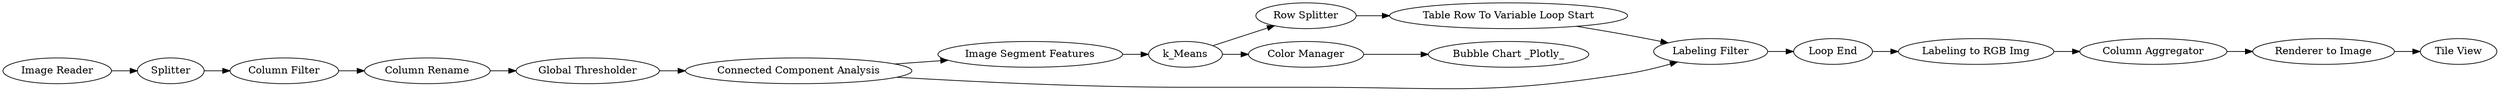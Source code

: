 digraph {
	107 -> 104
	84 -> 96
	70 -> 92
	70 -> 99
	92 -> 101
	20 -> 84
	96 -> 95
	95 -> 67
	106 -> 107
	68 -> 66
	100 -> 102
	104 -> 103
	66 -> 70
	68 -> 100
	102 -> 106
	67 -> 68
	101 -> 100
	99 -> 98
	107 [label="Column Aggregator"]
	99 [label="Color Manager"]
	20 [label="Image Reader"]
	92 [label="Row Splitter"]
	96 [label="Column Filter"]
	84 [label=Splitter]
	66 [label="Image Segment Features"]
	70 [label=k_Means]
	68 [label="Connected Component Analysis"]
	98 [label="Bubble Chart _Plotly_"]
	67 [label="Global Thresholder"]
	102 [label="Loop End"]
	104 [label="Renderer to Image"]
	101 [label="Table Row To Variable Loop Start"]
	95 [label="Column Rename"]
	100 [label="Labeling Filter"]
	106 [label="Labeling to RGB Img"]
	103 [label="Tile View"]
	rankdir=LR
}
